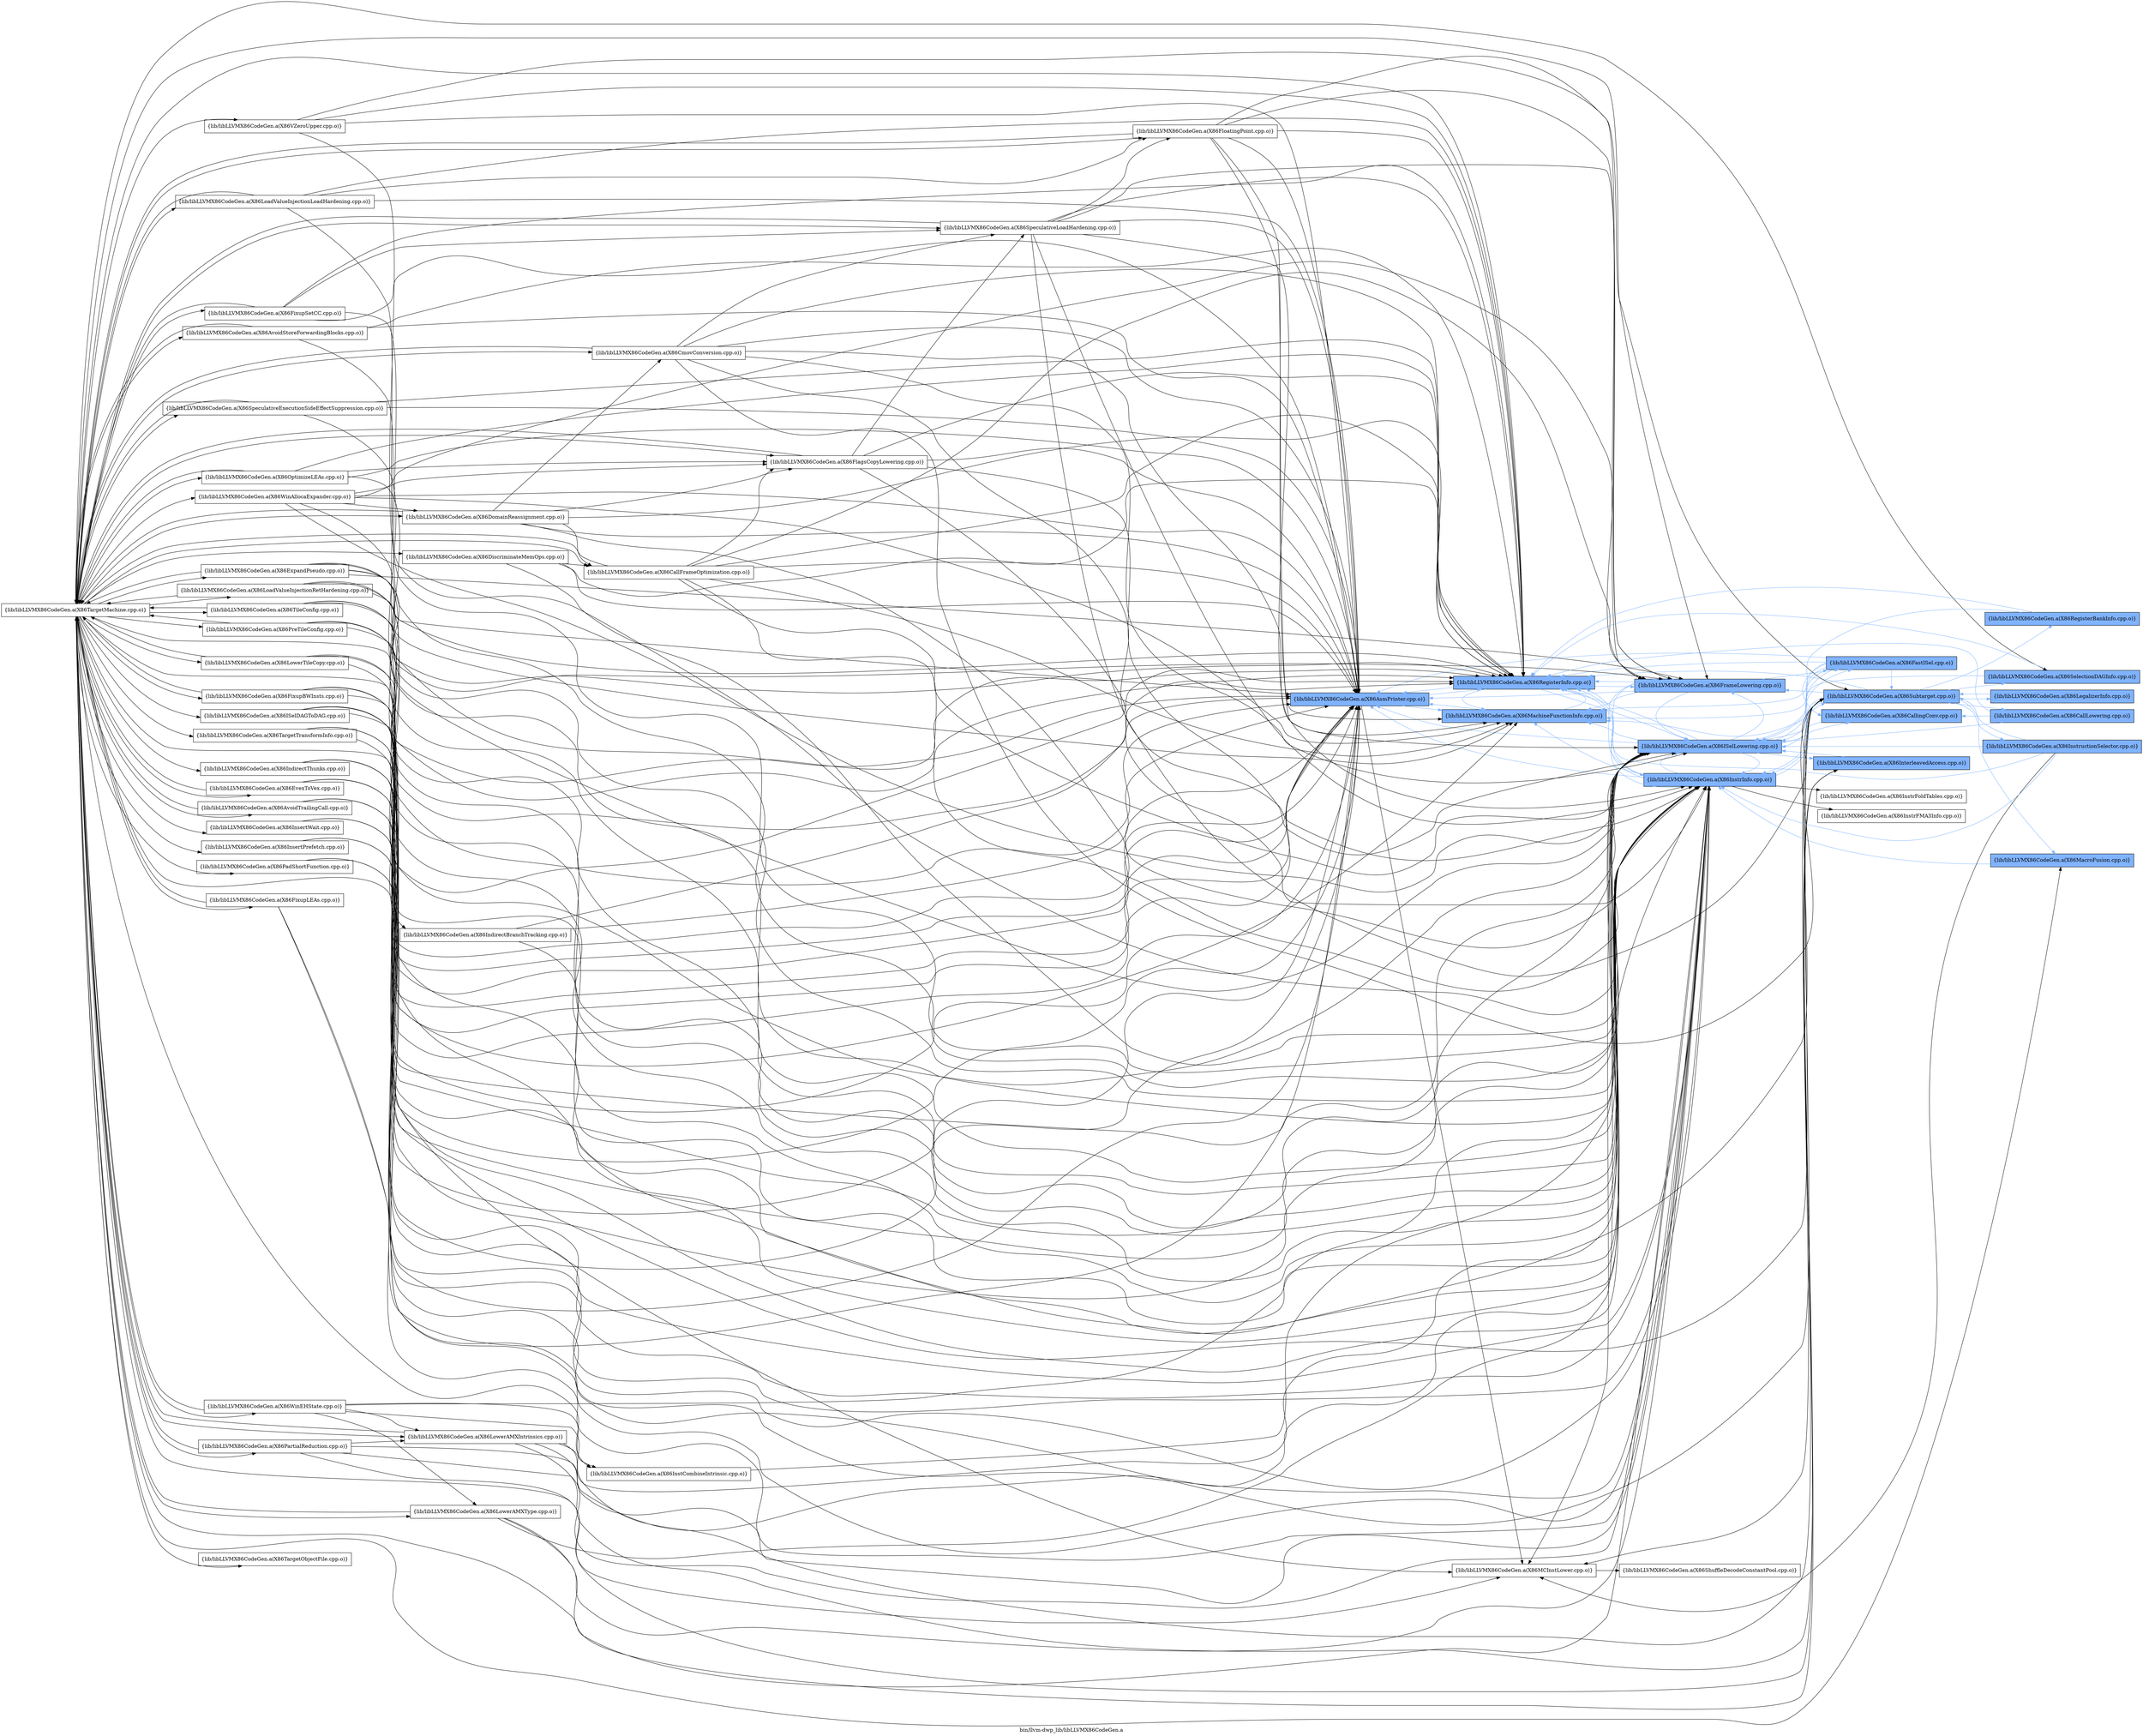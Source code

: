 digraph "bin/llvm-dwp_lib/libLLVMX86CodeGen.a" {
	label="bin/llvm-dwp_lib/libLLVMX86CodeGen.a";
	rankdir=LR;
	{ rank=same; Node0x5558d4cdec88;  }
	{ rank=same; Node0x5558d4cde508; Node0x5558d4ce0588; Node0x5558d4cdfdb8;  }
	{ rank=same; Node0x5558d4ce0768; Node0x5558d4ce4cc8; Node0x5558d4ce33c8; Node0x5558d4ce2e78;  }
	{ rank=same; Node0x5558d4ce3b48; Node0x5558d4ce1578; Node0x5558d4ce18e8; Node0x5558d4ce03a8; Node0x5558d4ce3418; Node0x5558d4ce1c58;  }

	Node0x5558d4cdec88 [shape=record,shape=box,group=1,style=filled,fillcolor="0.600000 0.5 1",label="{lib/libLLVMX86CodeGen.a(X86AsmPrinter.cpp.o)}"];
	Node0x5558d4cdec88 -> Node0x5558d4cde508;
	Node0x5558d4cdec88 -> Node0x5558d4ce0588[color="0.600000 0.5 1"];
	Node0x5558d4cdec88 -> Node0x5558d4cdfdb8[color="0.600000 0.5 1"];
	Node0x5558d4ce5d58 [shape=record,shape=box,group=0,label="{lib/libLLVMX86CodeGen.a(X86TargetMachine.cpp.o)}"];
	Node0x5558d4ce5d58 -> Node0x5558d4cdec88;
	Node0x5558d4ce5d58 -> Node0x5558d4cde508;
	Node0x5558d4ce5d58 -> Node0x5558d4cdfdb8;
	Node0x5558d4ce5d58 -> Node0x5558d4cd6cb8;
	Node0x5558d4ce5d58 -> Node0x5558d4cd6a88;
	Node0x5558d4ce5d58 -> Node0x5558d4cd8608;
	Node0x5558d4ce5d58 -> Node0x5558d4cd8388;
	Node0x5558d4ce5d58 -> Node0x5558d4cd7ed8;
	Node0x5558d4ce5d58 -> Node0x5558d4cd99b8;
	Node0x5558d4ce5d58 -> Node0x5558d4cd9698;
	Node0x5558d4ce5d58 -> Node0x5558d4cdb2b8;
	Node0x5558d4ce5d58 -> Node0x5558d4cdb128;
	Node0x5558d4ce5d58 -> Node0x5558d4cda4a8;
	Node0x5558d4ce5d58 -> Node0x5558d4cdc6b8;
	Node0x5558d4ce5d58 -> Node0x5558d4ce4cc8;
	Node0x5558d4ce5d58 -> Node0x5558d4ce33c8;
	Node0x5558d4ce5d58 -> Node0x5558d4ce2e78;
	Node0x5558d4ce5d58 -> Node0x5558d4ce03a8;
	Node0x5558d4ce5d58 -> Node0x5558d4ce00d8;
	Node0x5558d4ce5d58 -> Node0x5558d4cdb7b8;
	Node0x5558d4ce5d58 -> Node0x5558d4ce6488;
	Node0x5558d4ce5d58 -> Node0x5558d4ce6b18;
	Node0x5558d4ce5d58 -> Node0x5558d4ce7388;
	Node0x5558d4ce5d58 -> Node0x5558d4ce7b08;
	Node0x5558d4ce5d58 -> Node0x5558d4ce8008;
	Node0x5558d4ce5d58 -> Node0x5558d4cea5d8;
	Node0x5558d4ce5d58 -> Node0x5558d4ce57b8;
	Node0x5558d4ce5d58 -> Node0x5558d4ce6398;
	Node0x5558d4ce5d58 -> Node0x5558d4ce6668;
	Node0x5558d4ce5d58 -> Node0x5558d4ce7428;
	Node0x5558d4ce5d58 -> Node0x5558d4ce76a8;
	Node0x5558d4ce5d58 -> Node0x5558d4cd9468;
	Node0x5558d4ce5d58 -> Node0x5558d4cd9198;
	Node0x5558d4ce5d58 -> Node0x5558d4cda2c8;
	Node0x5558d4ce5d58 -> Node0x5558d4cda958;
	Node0x5558d4ce5d58 -> Node0x5558d4cda7c8;
	Node0x5558d4ce5d58 -> Node0x5558d4ce0b78;
	Node0x5558d4ce5d58 -> Node0x5558d4ce2658;
	Node0x5558d4ce5d58 -> Node0x5558d4ce2478;
	Node0x5558d4ce5d58 -> Node0x5558d4ce3e18;
	Node0x5558d4ce5d58 -> Node0x5558d4ce3dc8;
	Node0x5558d4ce5d58 -> Node0x5558d4ce3198;
	Node0x5558d4ce5d58 -> Node0x5558d4ce56c8;
	Node0x5558d4ce5d58 -> Node0x5558d4ce4a48;
	Node0x5558d4ce5d58 -> Node0x5558d4ce4318;
	Node0x5558d4cde508 [shape=record,shape=box,group=0,label="{lib/libLLVMX86CodeGen.a(X86MCInstLower.cpp.o)}"];
	Node0x5558d4cde508 -> Node0x5558d4ce0768;
	Node0x5558d4ce0588 [shape=record,shape=box,group=1,style=filled,fillcolor="0.600000 0.5 1",label="{lib/libLLVMX86CodeGen.a(X86MachineFunctionInfo.cpp.o)}"];
	Node0x5558d4ce0588 -> Node0x5558d4cdec88[color="0.600000 0.5 1"];
	Node0x5558d4ce0588 -> Node0x5558d4cdfdb8[color="0.600000 0.5 1"];
	Node0x5558d4cdfdb8 [shape=record,shape=box,group=1,style=filled,fillcolor="0.600000 0.5 1",label="{lib/libLLVMX86CodeGen.a(X86RegisterInfo.cpp.o)}"];
	Node0x5558d4cdfdb8 -> Node0x5558d4cdec88[color="0.600000 0.5 1"];
	Node0x5558d4cdfdb8 -> Node0x5558d4ce0588[color="0.600000 0.5 1"];
	Node0x5558d4cdfdb8 -> Node0x5558d4ce4cc8[color="0.600000 0.5 1"];
	Node0x5558d4cdfdb8 -> Node0x5558d4ce33c8[color="0.600000 0.5 1"];
	Node0x5558d4cdfdb8 -> Node0x5558d4ce2e78[color="0.600000 0.5 1"];
	Node0x5558d4ce0768 [shape=record,shape=box,group=0,label="{lib/libLLVMX86CodeGen.a(X86ShuffleDecodeConstantPool.cpp.o)}"];
	Node0x5558d4ce4cc8 [shape=record,shape=box,group=1,style=filled,fillcolor="0.600000 0.5 1",label="{lib/libLLVMX86CodeGen.a(X86ISelLowering.cpp.o)}"];
	Node0x5558d4ce4cc8 -> Node0x5558d4cdec88[color="0.600000 0.5 1"];
	Node0x5558d4ce4cc8 -> Node0x5558d4cde508;
	Node0x5558d4ce4cc8 -> Node0x5558d4ce0588[color="0.600000 0.5 1"];
	Node0x5558d4ce4cc8 -> Node0x5558d4cdfdb8[color="0.600000 0.5 1"];
	Node0x5558d4ce4cc8 -> Node0x5558d4ce3b48[color="0.600000 0.5 1"];
	Node0x5558d4ce4cc8 -> Node0x5558d4ce33c8[color="0.600000 0.5 1"];
	Node0x5558d4ce4cc8 -> Node0x5558d4ce2e78[color="0.600000 0.5 1"];
	Node0x5558d4ce4cc8 -> Node0x5558d4ce1578[color="0.600000 0.5 1"];
	Node0x5558d4ce4cc8 -> Node0x5558d4ce18e8[color="0.600000 0.5 1"];
	Node0x5558d4ce4cc8 -> Node0x5558d4ce03a8[color="0.600000 0.5 1"];
	Node0x5558d4ce33c8 [shape=record,shape=box,group=1,style=filled,fillcolor="0.600000 0.5 1",label="{lib/libLLVMX86CodeGen.a(X86InstrInfo.cpp.o)}"];
	Node0x5558d4ce33c8 -> Node0x5558d4cdec88[color="0.600000 0.5 1"];
	Node0x5558d4ce33c8 -> Node0x5558d4ce0588[color="0.600000 0.5 1"];
	Node0x5558d4ce33c8 -> Node0x5558d4cdfdb8[color="0.600000 0.5 1"];
	Node0x5558d4ce33c8 -> Node0x5558d4ce4cc8[color="0.600000 0.5 1"];
	Node0x5558d4ce33c8 -> Node0x5558d4ce3b48[color="0.600000 0.5 1"];
	Node0x5558d4ce33c8 -> Node0x5558d4ce3418;
	Node0x5558d4ce33c8 -> Node0x5558d4ce2e78[color="0.600000 0.5 1"];
	Node0x5558d4ce33c8 -> Node0x5558d4ce1c58;
	Node0x5558d4ce2e78 [shape=record,shape=box,group=1,style=filled,fillcolor="0.600000 0.5 1",label="{lib/libLLVMX86CodeGen.a(X86FrameLowering.cpp.o)}"];
	Node0x5558d4ce2e78 -> Node0x5558d4cdec88[color="0.600000 0.5 1"];
	Node0x5558d4ce2e78 -> Node0x5558d4ce0588[color="0.600000 0.5 1"];
	Node0x5558d4ce2e78 -> Node0x5558d4cdfdb8[color="0.600000 0.5 1"];
	Node0x5558d4ce2e78 -> Node0x5558d4ce4cc8[color="0.600000 0.5 1"];
	Node0x5558d4ce2e78 -> Node0x5558d4ce3b48[color="0.600000 0.5 1"];
	Node0x5558d4ce2e78 -> Node0x5558d4ce33c8[color="0.600000 0.5 1"];
	Node0x5558d4ce3b48 [shape=record,shape=box,group=1,style=filled,fillcolor="0.600000 0.5 1",label="{lib/libLLVMX86CodeGen.a(X86FastISel.cpp.o)}"];
	Node0x5558d4ce3b48 -> Node0x5558d4cdec88[color="0.600000 0.5 1"];
	Node0x5558d4ce3b48 -> Node0x5558d4ce0588[color="0.600000 0.5 1"];
	Node0x5558d4ce3b48 -> Node0x5558d4cdfdb8[color="0.600000 0.5 1"];
	Node0x5558d4ce3b48 -> Node0x5558d4ce4cc8[color="0.600000 0.5 1"];
	Node0x5558d4ce3b48 -> Node0x5558d4ce33c8[color="0.600000 0.5 1"];
	Node0x5558d4ce3b48 -> Node0x5558d4ce1578[color="0.600000 0.5 1"];
	Node0x5558d4ce3b48 -> Node0x5558d4ce03a8[color="0.600000 0.5 1"];
	Node0x5558d4ce1578 [shape=record,shape=box,group=1,style=filled,fillcolor="0.600000 0.5 1",label="{lib/libLLVMX86CodeGen.a(X86CallingConv.cpp.o)}"];
	Node0x5558d4ce1578 -> Node0x5558d4ce4cc8[color="0.600000 0.5 1"];
	Node0x5558d4ce18e8 [shape=record,shape=box,group=1,style=filled,fillcolor="0.600000 0.5 1",label="{lib/libLLVMX86CodeGen.a(X86InterleavedAccess.cpp.o)}"];
	Node0x5558d4ce18e8 -> Node0x5558d4ce4cc8[color="0.600000 0.5 1"];
	Node0x5558d4ce03a8 [shape=record,shape=box,group=1,style=filled,fillcolor="0.600000 0.5 1",label="{lib/libLLVMX86CodeGen.a(X86Subtarget.cpp.o)}"];
	Node0x5558d4ce03a8 -> Node0x5558d4cde508;
	Node0x5558d4ce03a8 -> Node0x5558d4ce0588[color="0.600000 0.5 1"];
	Node0x5558d4ce03a8 -> Node0x5558d4cdfdb8[color="0.600000 0.5 1"];
	Node0x5558d4ce03a8 -> Node0x5558d4ce4cc8[color="0.600000 0.5 1"];
	Node0x5558d4ce03a8 -> Node0x5558d4ce33c8[color="0.600000 0.5 1"];
	Node0x5558d4ce03a8 -> Node0x5558d4ce2e78[color="0.600000 0.5 1"];
	Node0x5558d4ce03a8 -> Node0x5558d4ce00d8[color="0.600000 0.5 1"];
	Node0x5558d4ce03a8 -> Node0x5558d4cdd3d8[color="0.600000 0.5 1"];
	Node0x5558d4ce03a8 -> Node0x5558d4cdcca8[color="0.600000 0.5 1"];
	Node0x5558d4ce03a8 -> Node0x5558d4cdc668[color="0.600000 0.5 1"];
	Node0x5558d4ce03a8 -> Node0x5558d4cdbee8[color="0.600000 0.5 1"];
	Node0x5558d4ce03a8 -> Node0x5558d4cdb7b8[color="0.600000 0.5 1"];
	Node0x5558d4ce3418 [shape=record,shape=box,group=0,label="{lib/libLLVMX86CodeGen.a(X86InstrFoldTables.cpp.o)}"];
	Node0x5558d4ce1c58 [shape=record,shape=box,group=0,label="{lib/libLLVMX86CodeGen.a(X86InstrFMA3Info.cpp.o)}"];
	Node0x5558d4ce00d8 [shape=record,shape=box,group=1,style=filled,fillcolor="0.600000 0.5 1",label="{lib/libLLVMX86CodeGen.a(X86SelectionDAGInfo.cpp.o)}"];
	Node0x5558d4ce00d8 -> Node0x5558d4cdfdb8[color="0.600000 0.5 1"];
	Node0x5558d4ce00d8 -> Node0x5558d4ce4cc8[color="0.600000 0.5 1"];
	Node0x5558d4cdd3d8 [shape=record,shape=box,group=1,style=filled,fillcolor="0.600000 0.5 1",label="{lib/libLLVMX86CodeGen.a(X86CallLowering.cpp.o)}"];
	Node0x5558d4cdd3d8 -> Node0x5558d4cdfdb8[color="0.600000 0.5 1"];
	Node0x5558d4cdd3d8 -> Node0x5558d4ce4cc8[color="0.600000 0.5 1"];
	Node0x5558d4cdd3d8 -> Node0x5558d4ce1578[color="0.600000 0.5 1"];
	Node0x5558d4cdcca8 [shape=record,shape=box,group=1,style=filled,fillcolor="0.600000 0.5 1",label="{lib/libLLVMX86CodeGen.a(X86LegalizerInfo.cpp.o)}"];
	Node0x5558d4cdcca8 -> Node0x5558d4ce03a8[color="0.600000 0.5 1"];
	Node0x5558d4cdc668 [shape=record,shape=box,group=1,style=filled,fillcolor="0.600000 0.5 1",label="{lib/libLLVMX86CodeGen.a(X86RegisterBankInfo.cpp.o)}"];
	Node0x5558d4cdc668 -> Node0x5558d4ce0588[color="0.600000 0.5 1"];
	Node0x5558d4cdc668 -> Node0x5558d4cdfdb8[color="0.600000 0.5 1"];
	Node0x5558d4cdbee8 [shape=record,shape=box,group=1,style=filled,fillcolor="0.600000 0.5 1",label="{lib/libLLVMX86CodeGen.a(X86InstructionSelector.cpp.o)}"];
	Node0x5558d4cdbee8 -> Node0x5558d4cde508;
	Node0x5558d4cdbee8 -> Node0x5558d4cdfdb8[color="0.600000 0.5 1"];
	Node0x5558d4cdbee8 -> Node0x5558d4ce4cc8[color="0.600000 0.5 1"];
	Node0x5558d4cdbee8 -> Node0x5558d4ce33c8[color="0.600000 0.5 1"];
	Node0x5558d4cdbee8 -> Node0x5558d4ce03a8[color="0.600000 0.5 1"];
	Node0x5558d4cdb7b8 [shape=record,shape=box,group=1,style=filled,fillcolor="0.600000 0.5 1",label="{lib/libLLVMX86CodeGen.a(X86MacroFusion.cpp.o)}"];
	Node0x5558d4cdb7b8 -> Node0x5558d4ce33c8[color="0.600000 0.5 1"];
	Node0x5558d4cd6cb8 [shape=record,shape=box,group=0,label="{lib/libLLVMX86CodeGen.a(X86ExpandPseudo.cpp.o)}"];
	Node0x5558d4cd6cb8 -> Node0x5558d4cdec88;
	Node0x5558d4cd6cb8 -> Node0x5558d4ce0588;
	Node0x5558d4cd6cb8 -> Node0x5558d4ce4cc8;
	Node0x5558d4cd6cb8 -> Node0x5558d4ce33c8;
	Node0x5558d4cd6cb8 -> Node0x5558d4ce2e78;
	Node0x5558d4cd6cb8 -> Node0x5558d4ce5d58;
	Node0x5558d4cd6a88 [shape=record,shape=box,group=0,label="{lib/libLLVMX86CodeGen.a(X86LowerTileCopy.cpp.o)}"];
	Node0x5558d4cd6a88 -> Node0x5558d4cdec88;
	Node0x5558d4cd6a88 -> Node0x5558d4cdfdb8;
	Node0x5558d4cd6a88 -> Node0x5558d4ce33c8;
	Node0x5558d4cd6a88 -> Node0x5558d4ce5d58;
	Node0x5558d4cd8608 [shape=record,shape=box,group=0,label="{lib/libLLVMX86CodeGen.a(X86FloatingPoint.cpp.o)}"];
	Node0x5558d4cd8608 -> Node0x5558d4cdec88;
	Node0x5558d4cd8608 -> Node0x5558d4ce0588;
	Node0x5558d4cd8608 -> Node0x5558d4cdfdb8;
	Node0x5558d4cd8608 -> Node0x5558d4ce33c8;
	Node0x5558d4cd8608 -> Node0x5558d4ce2e78;
	Node0x5558d4cd8608 -> Node0x5558d4ce03a8;
	Node0x5558d4cd8608 -> Node0x5558d4ce5d58;
	Node0x5558d4cd8388 [shape=record,shape=box,group=0,label="{lib/libLLVMX86CodeGen.a(X86LoadValueInjectionLoadHardening.cpp.o)}"];
	Node0x5558d4cd8388 -> Node0x5558d4cdec88;
	Node0x5558d4cd8388 -> Node0x5558d4cdfdb8;
	Node0x5558d4cd8388 -> Node0x5558d4cd8608;
	Node0x5558d4cd8388 -> Node0x5558d4ce33c8;
	Node0x5558d4cd8388 -> Node0x5558d4ce5d58;
	Node0x5558d4cd7ed8 [shape=record,shape=box,group=0,label="{lib/libLLVMX86CodeGen.a(X86TileConfig.cpp.o)}"];
	Node0x5558d4cd7ed8 -> Node0x5558d4cdec88;
	Node0x5558d4cd7ed8 -> Node0x5558d4ce33c8;
	Node0x5558d4cd7ed8 -> Node0x5558d4ce2e78;
	Node0x5558d4cd7ed8 -> Node0x5558d4ce5d58;
	Node0x5558d4cd99b8 [shape=record,shape=box,group=0,label="{lib/libLLVMX86CodeGen.a(X86SpeculativeLoadHardening.cpp.o)}"];
	Node0x5558d4cd99b8 -> Node0x5558d4cdec88;
	Node0x5558d4cd99b8 -> Node0x5558d4cdfdb8;
	Node0x5558d4cd99b8 -> Node0x5558d4cd8608;
	Node0x5558d4cd99b8 -> Node0x5558d4ce4cc8;
	Node0x5558d4cd99b8 -> Node0x5558d4ce33c8;
	Node0x5558d4cd99b8 -> Node0x5558d4ce2e78;
	Node0x5558d4cd99b8 -> Node0x5558d4ce03a8;
	Node0x5558d4cd99b8 -> Node0x5558d4ce5d58;
	Node0x5558d4cd9698 [shape=record,shape=box,group=0,label="{lib/libLLVMX86CodeGen.a(X86FlagsCopyLowering.cpp.o)}"];
	Node0x5558d4cd9698 -> Node0x5558d4cdec88;
	Node0x5558d4cd9698 -> Node0x5558d4cdfdb8;
	Node0x5558d4cd9698 -> Node0x5558d4cd99b8;
	Node0x5558d4cd9698 -> Node0x5558d4ce4cc8;
	Node0x5558d4cd9698 -> Node0x5558d4ce33c8;
	Node0x5558d4cd9698 -> Node0x5558d4ce5d58;
	Node0x5558d4cdb2b8 [shape=record,shape=box,group=0,label="{lib/libLLVMX86CodeGen.a(X86FixupSetCC.cpp.o)}"];
	Node0x5558d4cdb2b8 -> Node0x5558d4cdec88;
	Node0x5558d4cdb2b8 -> Node0x5558d4cdfdb8;
	Node0x5558d4cdb2b8 -> Node0x5558d4cd99b8;
	Node0x5558d4cdb2b8 -> Node0x5558d4ce33c8;
	Node0x5558d4cdb2b8 -> Node0x5558d4ce5d58;
	Node0x5558d4cdb128 [shape=record,shape=box,group=0,label="{lib/libLLVMX86CodeGen.a(X86OptimizeLEAs.cpp.o)}"];
	Node0x5558d4cdb128 -> Node0x5558d4cdec88;
	Node0x5558d4cdb128 -> Node0x5558d4cdfdb8;
	Node0x5558d4cdb128 -> Node0x5558d4cd9698;
	Node0x5558d4cdb128 -> Node0x5558d4ce33c8;
	Node0x5558d4cdb128 -> Node0x5558d4ce5d58;
	Node0x5558d4cda4a8 [shape=record,shape=box,group=0,label="{lib/libLLVMX86CodeGen.a(X86CallFrameOptimization.cpp.o)}"];
	Node0x5558d4cda4a8 -> Node0x5558d4cdec88;
	Node0x5558d4cda4a8 -> Node0x5558d4ce0588;
	Node0x5558d4cda4a8 -> Node0x5558d4cdfdb8;
	Node0x5558d4cda4a8 -> Node0x5558d4cd9698;
	Node0x5558d4cda4a8 -> Node0x5558d4ce4cc8;
	Node0x5558d4cda4a8 -> Node0x5558d4ce33c8;
	Node0x5558d4cda4a8 -> Node0x5558d4ce2e78;
	Node0x5558d4cda4a8 -> Node0x5558d4ce5d58;
	Node0x5558d4cdc6b8 [shape=record,shape=box,group=0,label="{lib/libLLVMX86CodeGen.a(X86AvoidStoreForwardingBlocks.cpp.o)}"];
	Node0x5558d4cdc6b8 -> Node0x5558d4cdec88;
	Node0x5558d4cdc6b8 -> Node0x5558d4cdfdb8;
	Node0x5558d4cdc6b8 -> Node0x5558d4ce33c8;
	Node0x5558d4cdc6b8 -> Node0x5558d4ce5d58;
	Node0x5558d4ce6488 [shape=record,shape=box,group=0,label="{lib/libLLVMX86CodeGen.a(X86InstCombineIntrinsic.cpp.o)}"];
	Node0x5558d4ce6488 -> Node0x5558d4ce4cc8;
	Node0x5558d4ce6b18 [shape=record,shape=box,group=0,label="{lib/libLLVMX86CodeGen.a(X86SpeculativeExecutionSideEffectSuppression.cpp.o)}"];
	Node0x5558d4ce6b18 -> Node0x5558d4cdec88;
	Node0x5558d4ce6b18 -> Node0x5558d4cdfdb8;
	Node0x5558d4ce6b18 -> Node0x5558d4ce33c8;
	Node0x5558d4ce6b18 -> Node0x5558d4ce5d58;
	Node0x5558d4ce7388 [shape=record,shape=box,group=0,label="{lib/libLLVMX86CodeGen.a(X86IndirectThunks.cpp.o)}"];
	Node0x5558d4ce7388 -> Node0x5558d4cdec88;
	Node0x5558d4ce7388 -> Node0x5558d4ce4cc8;
	Node0x5558d4ce7388 -> Node0x5558d4ce33c8;
	Node0x5558d4ce7b08 [shape=record,shape=box,group=0,label="{lib/libLLVMX86CodeGen.a(X86LoadValueInjectionRetHardening.cpp.o)}"];
	Node0x5558d4ce7b08 -> Node0x5558d4cdec88;
	Node0x5558d4ce7b08 -> Node0x5558d4cdfdb8;
	Node0x5558d4ce7b08 -> Node0x5558d4ce33c8;
	Node0x5558d4ce7b08 -> Node0x5558d4ce5d58;
	Node0x5558d4ce8008 [shape=record,shape=box,group=0,label="{lib/libLLVMX86CodeGen.a(X86AvoidTrailingCall.cpp.o)}"];
	Node0x5558d4ce8008 -> Node0x5558d4cdec88;
	Node0x5558d4ce8008 -> Node0x5558d4ce33c8;
	Node0x5558d4ce8008 -> Node0x5558d4ce5d58;
	Node0x5558d4cea5d8 [shape=record,shape=box,group=0,label="{lib/libLLVMX86CodeGen.a(X86PreTileConfig.cpp.o)}"];
	Node0x5558d4cea5d8 -> Node0x5558d4cdec88;
	Node0x5558d4cea5d8 -> Node0x5558d4cdfdb8;
	Node0x5558d4cea5d8 -> Node0x5558d4ce4cc8;
	Node0x5558d4cea5d8 -> Node0x5558d4ce33c8;
	Node0x5558d4cea5d8 -> Node0x5558d4ce5d58;
	Node0x5558d4ce57b8 [shape=record,shape=box,group=0,label="{lib/libLLVMX86CodeGen.a(X86CmovConversion.cpp.o)}"];
	Node0x5558d4ce57b8 -> Node0x5558d4cdec88;
	Node0x5558d4ce57b8 -> Node0x5558d4ce0588;
	Node0x5558d4ce57b8 -> Node0x5558d4cdfdb8;
	Node0x5558d4ce57b8 -> Node0x5558d4cd99b8;
	Node0x5558d4ce57b8 -> Node0x5558d4ce4cc8;
	Node0x5558d4ce57b8 -> Node0x5558d4ce33c8;
	Node0x5558d4ce57b8 -> Node0x5558d4ce03a8;
	Node0x5558d4ce57b8 -> Node0x5558d4ce5d58;
	Node0x5558d4ce6398 [shape=record,shape=box,group=0,label="{lib/libLLVMX86CodeGen.a(X86ISelDAGToDAG.cpp.o)}"];
	Node0x5558d4ce6398 -> Node0x5558d4cdec88;
	Node0x5558d4ce6398 -> Node0x5558d4cde508;
	Node0x5558d4ce6398 -> Node0x5558d4ce0588;
	Node0x5558d4ce6398 -> Node0x5558d4cdfdb8;
	Node0x5558d4ce6398 -> Node0x5558d4ce4cc8;
	Node0x5558d4ce6398 -> Node0x5558d4ce33c8;
	Node0x5558d4ce6398 -> Node0x5558d4ce03a8;
	Node0x5558d4ce6398 -> Node0x5558d4ce6668;
	Node0x5558d4ce6668 [shape=record,shape=box,group=0,label="{lib/libLLVMX86CodeGen.a(X86IndirectBranchTracking.cpp.o)}"];
	Node0x5558d4ce6668 -> Node0x5558d4cdec88;
	Node0x5558d4ce6668 -> Node0x5558d4cdfdb8;
	Node0x5558d4ce6668 -> Node0x5558d4ce33c8;
	Node0x5558d4ce7428 [shape=record,shape=box,group=0,label="{lib/libLLVMX86CodeGen.a(X86EvexToVex.cpp.o)}"];
	Node0x5558d4ce7428 -> Node0x5558d4cdec88;
	Node0x5558d4ce7428 -> Node0x5558d4ce33c8;
	Node0x5558d4ce7428 -> Node0x5558d4ce5d58;
	Node0x5558d4ce76a8 [shape=record,shape=box,group=0,label="{lib/libLLVMX86CodeGen.a(X86DiscriminateMemOps.cpp.o)}"];
	Node0x5558d4ce76a8 -> Node0x5558d4cdec88;
	Node0x5558d4ce76a8 -> Node0x5558d4cdfdb8;
	Node0x5558d4ce76a8 -> Node0x5558d4cda4a8;
	Node0x5558d4ce76a8 -> Node0x5558d4ce33c8;
	Node0x5558d4cd9468 [shape=record,shape=box,group=0,label="{lib/libLLVMX86CodeGen.a(X86InsertPrefetch.cpp.o)}"];
	Node0x5558d4cd9468 -> Node0x5558d4cdec88;
	Node0x5558d4cd9468 -> Node0x5558d4ce33c8;
	Node0x5558d4cd9198 [shape=record,shape=box,group=0,label="{lib/libLLVMX86CodeGen.a(X86FixupBWInsts.cpp.o)}"];
	Node0x5558d4cd9198 -> Node0x5558d4cdec88;
	Node0x5558d4cd9198 -> Node0x5558d4cdfdb8;
	Node0x5558d4cd9198 -> Node0x5558d4ce33c8;
	Node0x5558d4cd9198 -> Node0x5558d4ce5d58;
	Node0x5558d4cda2c8 [shape=record,shape=box,group=0,label="{lib/libLLVMX86CodeGen.a(X86PadShortFunction.cpp.o)}"];
	Node0x5558d4cda2c8 -> Node0x5558d4cdec88;
	Node0x5558d4cda2c8 -> Node0x5558d4ce33c8;
	Node0x5558d4cda958 [shape=record,shape=box,group=0,label="{lib/libLLVMX86CodeGen.a(X86FixupLEAs.cpp.o)}"];
	Node0x5558d4cda958 -> Node0x5558d4cdec88;
	Node0x5558d4cda958 -> Node0x5558d4ce33c8;
	Node0x5558d4cda958 -> Node0x5558d4ce5d58;
	Node0x5558d4cda7c8 [shape=record,shape=box,group=0,label="{lib/libLLVMX86CodeGen.a(X86LowerAMXIntrinsics.cpp.o)}"];
	Node0x5558d4cda7c8 -> Node0x5558d4ce4cc8;
	Node0x5558d4cda7c8 -> Node0x5558d4ce33c8;
	Node0x5558d4cda7c8 -> Node0x5558d4ce18e8;
	Node0x5558d4cda7c8 -> Node0x5558d4ce5d58;
	Node0x5558d4cda7c8 -> Node0x5558d4ce6488;
	Node0x5558d4ce0b78 [shape=record,shape=box,group=0,label="{lib/libLLVMX86CodeGen.a(X86LowerAMXType.cpp.o)}"];
	Node0x5558d4ce0b78 -> Node0x5558d4ce4cc8;
	Node0x5558d4ce0b78 -> Node0x5558d4ce33c8;
	Node0x5558d4ce0b78 -> Node0x5558d4ce18e8;
	Node0x5558d4ce0b78 -> Node0x5558d4ce5d58;
	Node0x5558d4ce2658 [shape=record,shape=box,group=0,label="{lib/libLLVMX86CodeGen.a(X86DomainReassignment.cpp.o)}"];
	Node0x5558d4ce2658 -> Node0x5558d4cdec88;
	Node0x5558d4ce2658 -> Node0x5558d4cdfdb8;
	Node0x5558d4ce2658 -> Node0x5558d4cd9698;
	Node0x5558d4ce2658 -> Node0x5558d4cda4a8;
	Node0x5558d4ce2658 -> Node0x5558d4ce33c8;
	Node0x5558d4ce2658 -> Node0x5558d4ce5d58;
	Node0x5558d4ce2658 -> Node0x5558d4ce57b8;
	Node0x5558d4ce2478 [shape=record,shape=box,group=0,label="{lib/libLLVMX86CodeGen.a(X86PartialReduction.cpp.o)}"];
	Node0x5558d4ce2478 -> Node0x5558d4ce4cc8;
	Node0x5558d4ce2478 -> Node0x5558d4ce33c8;
	Node0x5558d4ce2478 -> Node0x5558d4ce18e8;
	Node0x5558d4ce2478 -> Node0x5558d4ce5d58;
	Node0x5558d4ce2478 -> Node0x5558d4cda7c8;
	Node0x5558d4ce3e18 [shape=record,shape=box,group=0,label="{lib/libLLVMX86CodeGen.a(X86TargetObjectFile.cpp.o)}"];
	Node0x5558d4ce3dc8 [shape=record,shape=box,group=0,label="{lib/libLLVMX86CodeGen.a(X86TargetTransformInfo.cpp.o)}"];
	Node0x5558d4ce3dc8 -> Node0x5558d4cdec88;
	Node0x5558d4ce3dc8 -> Node0x5558d4ce4cc8;
	Node0x5558d4ce3dc8 -> Node0x5558d4ce03a8;
	Node0x5558d4ce3198 [shape=record,shape=box,group=0,label="{lib/libLLVMX86CodeGen.a(X86VZeroUpper.cpp.o)}"];
	Node0x5558d4ce3198 -> Node0x5558d4cdec88;
	Node0x5558d4ce3198 -> Node0x5558d4cdfdb8;
	Node0x5558d4ce3198 -> Node0x5558d4ce33c8;
	Node0x5558d4ce3198 -> Node0x5558d4ce2e78;
	Node0x5558d4ce56c8 [shape=record,shape=box,group=0,label="{lib/libLLVMX86CodeGen.a(X86WinAllocaExpander.cpp.o)}"];
	Node0x5558d4ce56c8 -> Node0x5558d4cdec88;
	Node0x5558d4ce56c8 -> Node0x5558d4ce0588;
	Node0x5558d4ce56c8 -> Node0x5558d4cd9698;
	Node0x5558d4ce56c8 -> Node0x5558d4ce4cc8;
	Node0x5558d4ce56c8 -> Node0x5558d4ce33c8;
	Node0x5558d4ce56c8 -> Node0x5558d4ce2e78;
	Node0x5558d4ce56c8 -> Node0x5558d4ce2658;
	Node0x5558d4ce4a48 [shape=record,shape=box,group=0,label="{lib/libLLVMX86CodeGen.a(X86WinEHState.cpp.o)}"];
	Node0x5558d4ce4a48 -> Node0x5558d4ce4cc8;
	Node0x5558d4ce4a48 -> Node0x5558d4ce18e8;
	Node0x5558d4ce4a48 -> Node0x5558d4ce5d58;
	Node0x5558d4ce4a48 -> Node0x5558d4ce6488;
	Node0x5558d4ce4a48 -> Node0x5558d4cda7c8;
	Node0x5558d4ce4a48 -> Node0x5558d4ce0b78;
	Node0x5558d4ce4318 [shape=record,shape=box,group=0,label="{lib/libLLVMX86CodeGen.a(X86InsertWait.cpp.o)}"];
	Node0x5558d4ce4318 -> Node0x5558d4cdec88;
	Node0x5558d4ce4318 -> Node0x5558d4ce33c8;
}
